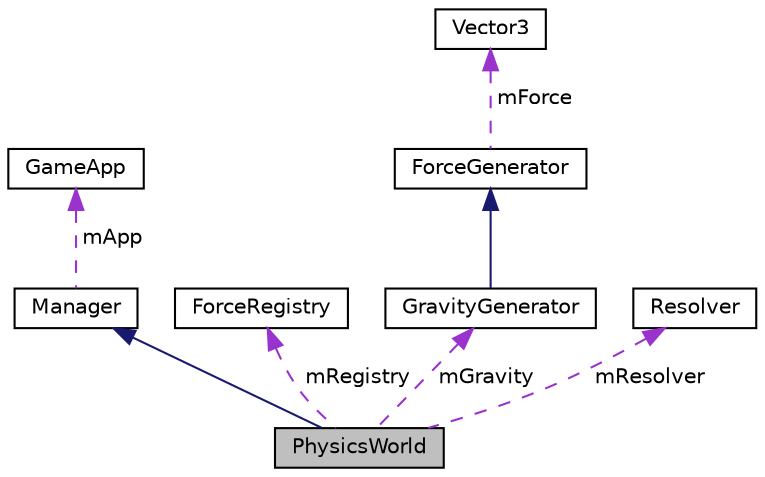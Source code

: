 digraph "PhysicsWorld"
{
  edge [fontname="Helvetica",fontsize="10",labelfontname="Helvetica",labelfontsize="10"];
  node [fontname="Helvetica",fontsize="10",shape=record];
  Node1 [label="PhysicsWorld",height=0.2,width=0.4,color="black", fillcolor="grey75", style="filled", fontcolor="black"];
  Node2 -> Node1 [dir="back",color="midnightblue",fontsize="10",style="solid",fontname="Helvetica"];
  Node2 [label="Manager",height=0.2,width=0.4,color="black", fillcolor="white", style="filled",URL="$classManager.html"];
  Node3 -> Node2 [dir="back",color="darkorchid3",fontsize="10",style="dashed",label=" mApp" ,fontname="Helvetica"];
  Node3 [label="GameApp",height=0.2,width=0.4,color="black", fillcolor="white", style="filled",URL="$classGameApp.html"];
  Node4 -> Node1 [dir="back",color="darkorchid3",fontsize="10",style="dashed",label=" mRegistry" ,fontname="Helvetica"];
  Node4 [label="ForceRegistry",height=0.2,width=0.4,color="black", fillcolor="white", style="filled",URL="$classForceRegistry.html"];
  Node5 -> Node1 [dir="back",color="darkorchid3",fontsize="10",style="dashed",label=" mGravity" ,fontname="Helvetica"];
  Node5 [label="GravityGenerator",height=0.2,width=0.4,color="black", fillcolor="white", style="filled",URL="$classGravityGenerator.html"];
  Node6 -> Node5 [dir="back",color="midnightblue",fontsize="10",style="solid",fontname="Helvetica"];
  Node6 [label="ForceGenerator",height=0.2,width=0.4,color="black", fillcolor="white", style="filled",URL="$classForceGenerator.html"];
  Node7 -> Node6 [dir="back",color="darkorchid3",fontsize="10",style="dashed",label=" mForce" ,fontname="Helvetica"];
  Node7 [label="Vector3",height=0.2,width=0.4,color="black", fillcolor="white", style="filled",URL="$structVector3.html"];
  Node8 -> Node1 [dir="back",color="darkorchid3",fontsize="10",style="dashed",label=" mResolver" ,fontname="Helvetica"];
  Node8 [label="Resolver",height=0.2,width=0.4,color="black", fillcolor="white", style="filled",URL="$classResolver.html"];
}
